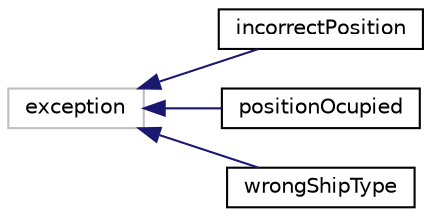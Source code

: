 digraph "Graphical Class Hierarchy"
{
 // LATEX_PDF_SIZE
  edge [fontname="Helvetica",fontsize="10",labelfontname="Helvetica",labelfontsize="10"];
  node [fontname="Helvetica",fontsize="10",shape=record];
  rankdir="LR";
  Node17 [label="exception",height=0.2,width=0.4,color="grey75", fillcolor="white", style="filled",tooltip=" "];
  Node17 -> Node0 [dir="back",color="midnightblue",fontsize="10",style="solid",fontname="Helvetica"];
  Node0 [label="incorrectPosition",height=0.2,width=0.4,color="black", fillcolor="white", style="filled",URL="$structincorrect_position.html",tooltip=" "];
  Node17 -> Node19 [dir="back",color="midnightblue",fontsize="10",style="solid",fontname="Helvetica"];
  Node19 [label="positionOcupied",height=0.2,width=0.4,color="black", fillcolor="white", style="filled",URL="$structposition_ocupied.html",tooltip=" "];
  Node17 -> Node20 [dir="back",color="midnightblue",fontsize="10",style="solid",fontname="Helvetica"];
  Node20 [label="wrongShipType",height=0.2,width=0.4,color="black", fillcolor="white", style="filled",URL="$structwrong_ship_type.html",tooltip=" "];
}
